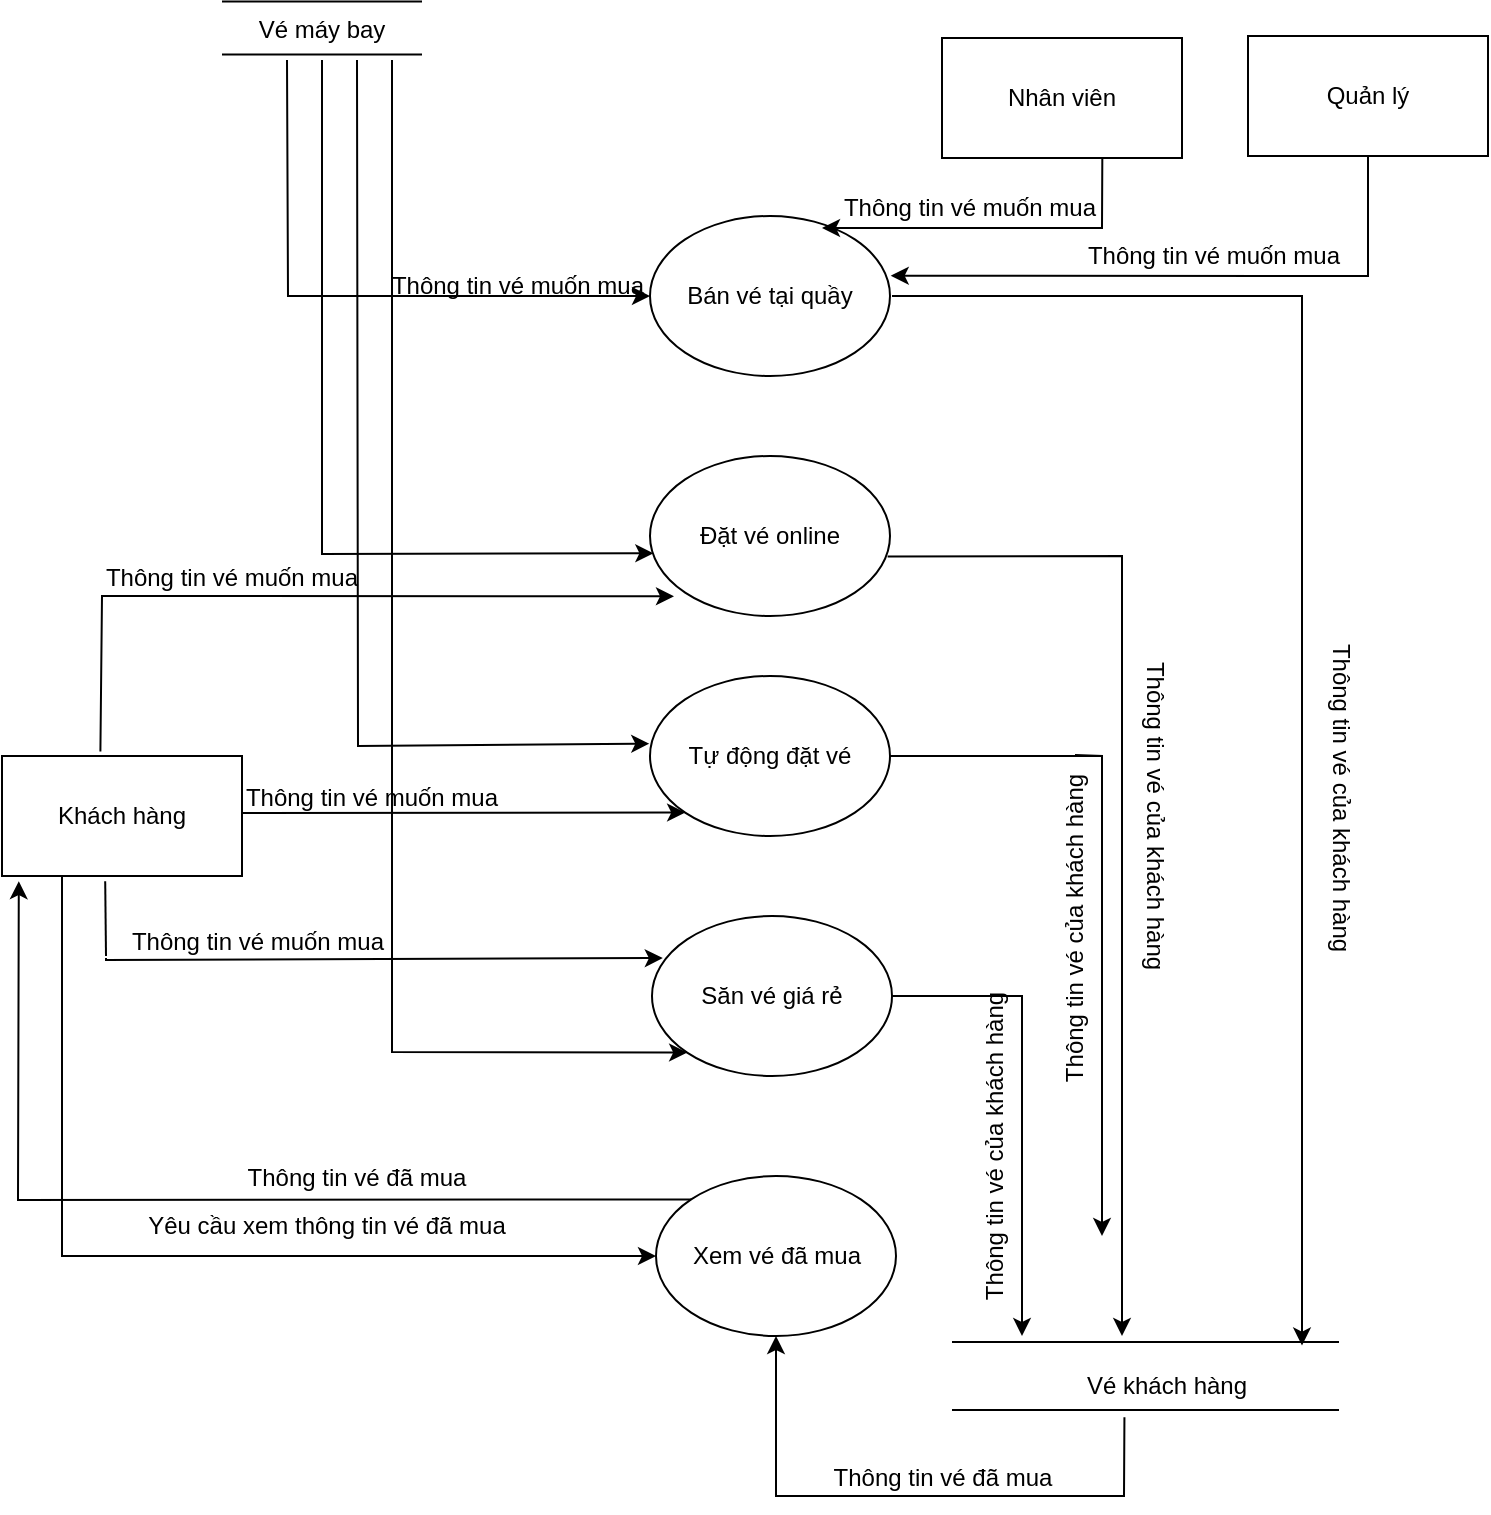 <mxfile version="16.0.3" type="google"><diagram id="QmmEVZ7EeciY1pDeCMHK" name="Page-1"><mxGraphModel dx="1038" dy="579" grid="1" gridSize="10" guides="1" tooltips="1" connect="1" arrows="1" fold="1" page="1" pageScale="1" pageWidth="850" pageHeight="1100" math="0" shadow="0"><root><mxCell id="0"/><mxCell id="1" parent="0"/><mxCell id="H4F2MzuMQCypW6Jyg4ft-1" value="" style="shape=link;html=1;rounded=0;width=26.552;" parent="1" edge="1"><mxGeometry width="100" relative="1" as="geometry"><mxPoint x="150" y="100" as="sourcePoint"/><mxPoint x="250" y="100" as="targetPoint"/><Array as="points"><mxPoint x="190" y="100"/></Array></mxGeometry></mxCell><mxCell id="H4F2MzuMQCypW6Jyg4ft-3" value="Vé máy bay" style="text;html=1;strokeColor=none;fillColor=none;align=center;verticalAlign=middle;whiteSpace=wrap;rounded=0;" parent="1" vertex="1"><mxGeometry x="165" y="86" width="70" height="30" as="geometry"/></mxCell><mxCell id="H4F2MzuMQCypW6Jyg4ft-10" value="" style="ellipse;whiteSpace=wrap;html=1;" parent="1" vertex="1"><mxGeometry x="364" y="194" width="120" height="80" as="geometry"/></mxCell><mxCell id="H4F2MzuMQCypW6Jyg4ft-11" value="" style="ellipse;whiteSpace=wrap;html=1;" parent="1" vertex="1"><mxGeometry x="364" y="314" width="120" height="80" as="geometry"/></mxCell><mxCell id="H4F2MzuMQCypW6Jyg4ft-12" value="Đặt vé online" style="text;html=1;strokeColor=none;fillColor=none;align=center;verticalAlign=middle;whiteSpace=wrap;rounded=0;" parent="1" vertex="1"><mxGeometry x="384" y="339" width="80" height="30" as="geometry"/></mxCell><mxCell id="H4F2MzuMQCypW6Jyg4ft-13" value="Bán vé tại quầy" style="text;html=1;strokeColor=none;fillColor=none;align=center;verticalAlign=middle;whiteSpace=wrap;rounded=0;" parent="1" vertex="1"><mxGeometry x="379" y="219" width="90" height="30" as="geometry"/></mxCell><mxCell id="H4F2MzuMQCypW6Jyg4ft-14" value="" style="ellipse;whiteSpace=wrap;html=1;" parent="1" vertex="1"><mxGeometry x="364" y="424" width="120" height="80" as="geometry"/></mxCell><mxCell id="H4F2MzuMQCypW6Jyg4ft-15" value="" style="ellipse;whiteSpace=wrap;html=1;" parent="1" vertex="1"><mxGeometry x="365" y="544" width="120" height="80" as="geometry"/></mxCell><mxCell id="H4F2MzuMQCypW6Jyg4ft-16" value="Săn vé giá rẻ" style="text;html=1;strokeColor=none;fillColor=none;align=center;verticalAlign=middle;whiteSpace=wrap;rounded=0;" parent="1" vertex="1"><mxGeometry x="385" y="569" width="80" height="30" as="geometry"/></mxCell><mxCell id="H4F2MzuMQCypW6Jyg4ft-17" value="Tự động đặt vé" style="text;html=1;strokeColor=none;fillColor=none;align=center;verticalAlign=middle;whiteSpace=wrap;rounded=0;" parent="1" vertex="1"><mxGeometry x="379" y="449" width="90" height="30" as="geometry"/></mxCell><mxCell id="H4F2MzuMQCypW6Jyg4ft-18" value="" style="rounded=0;whiteSpace=wrap;html=1;" parent="1" vertex="1"><mxGeometry x="40" y="464" width="120" height="60" as="geometry"/></mxCell><mxCell id="H4F2MzuMQCypW6Jyg4ft-19" value="Khách hàng" style="text;html=1;strokeColor=none;fillColor=none;align=center;verticalAlign=middle;whiteSpace=wrap;rounded=0;" parent="1" vertex="1"><mxGeometry x="65" y="479" width="70" height="30" as="geometry"/></mxCell><mxCell id="H4F2MzuMQCypW6Jyg4ft-20" value="" style="endArrow=classic;html=1;rounded=0;exitX=0.25;exitY=1;exitDx=0;exitDy=0;entryX=0;entryY=0.5;entryDx=0;entryDy=0;" parent="1" source="H4F2MzuMQCypW6Jyg4ft-3" target="H4F2MzuMQCypW6Jyg4ft-10" edge="1"><mxGeometry width="50" height="50" relative="1" as="geometry"><mxPoint x="320" y="354" as="sourcePoint"/><mxPoint x="280" y="344" as="targetPoint"/><Array as="points"><mxPoint x="183" y="234"/></Array></mxGeometry></mxCell><mxCell id="H4F2MzuMQCypW6Jyg4ft-21" value="" style="endArrow=classic;html=1;rounded=0;entryX=0.014;entryY=0.608;entryDx=0;entryDy=0;entryPerimeter=0;exitX=0.5;exitY=1;exitDx=0;exitDy=0;" parent="1" source="H4F2MzuMQCypW6Jyg4ft-3" target="H4F2MzuMQCypW6Jyg4ft-11" edge="1"><mxGeometry width="50" height="50" relative="1" as="geometry"><mxPoint x="320" y="354" as="sourcePoint"/><mxPoint x="370" y="304" as="targetPoint"/><Array as="points"><mxPoint x="200" y="241"/><mxPoint x="200" y="363"/></Array></mxGeometry></mxCell><mxCell id="H4F2MzuMQCypW6Jyg4ft-22" value="" style="endArrow=classic;html=1;rounded=0;exitX=0.75;exitY=1;exitDx=0;exitDy=0;entryX=-0.003;entryY=0.423;entryDx=0;entryDy=0;entryPerimeter=0;" parent="1" source="H4F2MzuMQCypW6Jyg4ft-3" target="H4F2MzuMQCypW6Jyg4ft-14" edge="1"><mxGeometry width="50" height="50" relative="1" as="geometry"><mxPoint x="241" y="509" as="sourcePoint"/><mxPoint x="360" y="459" as="targetPoint"/><Array as="points"><mxPoint x="218" y="459"/></Array></mxGeometry></mxCell><mxCell id="H4F2MzuMQCypW6Jyg4ft-23" value="" style="endArrow=classic;html=1;rounded=0;exitX=1;exitY=1;exitDx=0;exitDy=0;entryX=0;entryY=1;entryDx=0;entryDy=0;" parent="1" source="H4F2MzuMQCypW6Jyg4ft-3" target="H4F2MzuMQCypW6Jyg4ft-15" edge="1"><mxGeometry width="50" height="50" relative="1" as="geometry"><mxPoint x="320" y="354" as="sourcePoint"/><mxPoint x="290" y="584.667" as="targetPoint"/><Array as="points"><mxPoint x="235" y="612"/></Array></mxGeometry></mxCell><mxCell id="H4F2MzuMQCypW6Jyg4ft-25" value="" style="rounded=0;whiteSpace=wrap;html=1;" parent="1" vertex="1"><mxGeometry x="510" y="105" width="120" height="60" as="geometry"/></mxCell><mxCell id="H4F2MzuMQCypW6Jyg4ft-26" value="Nhân viên" style="text;html=1;strokeColor=none;fillColor=none;align=center;verticalAlign=middle;whiteSpace=wrap;rounded=0;" parent="1" vertex="1"><mxGeometry x="535" y="120" width="70" height="30" as="geometry"/></mxCell><mxCell id="H4F2MzuMQCypW6Jyg4ft-27" value="" style="rounded=0;whiteSpace=wrap;html=1;" parent="1" vertex="1"><mxGeometry x="663" y="104" width="120" height="60" as="geometry"/></mxCell><mxCell id="H4F2MzuMQCypW6Jyg4ft-28" value="Quản lý" style="text;html=1;strokeColor=none;fillColor=none;align=center;verticalAlign=middle;whiteSpace=wrap;rounded=0;" parent="1" vertex="1"><mxGeometry x="688" y="119" width="70" height="30" as="geometry"/></mxCell><mxCell id="H4F2MzuMQCypW6Jyg4ft-29" value="" style="shape=link;html=1;rounded=0;width=34;entryX=0.9;entryY=0.333;entryDx=0;entryDy=0;entryPerimeter=0;" parent="1" target="H4F2MzuMQCypW6Jyg4ft-31" edge="1"><mxGeometry width="100" relative="1" as="geometry"><mxPoint x="515" y="774" as="sourcePoint"/><mxPoint x="715" y="774" as="targetPoint"/></mxGeometry></mxCell><mxCell id="H4F2MzuMQCypW6Jyg4ft-31" value="Vé khách hàng" style="text;html=1;strokeColor=none;fillColor=none;align=center;verticalAlign=middle;whiteSpace=wrap;rounded=0;" parent="1" vertex="1"><mxGeometry x="515" y="764" width="215" height="30" as="geometry"/></mxCell><mxCell id="H4F2MzuMQCypW6Jyg4ft-32" value="" style="endArrow=classic;html=1;rounded=0;entryX=0.1;entryY=0.877;entryDx=0;entryDy=0;entryPerimeter=0;exitX=0.41;exitY=-0.037;exitDx=0;exitDy=0;exitPerimeter=0;" parent="1" source="H4F2MzuMQCypW6Jyg4ft-18" target="H4F2MzuMQCypW6Jyg4ft-11" edge="1"><mxGeometry width="50" height="50" relative="1" as="geometry"><mxPoint x="90" y="454" as="sourcePoint"/><mxPoint x="340" y="424" as="targetPoint"/><Array as="points"><mxPoint x="90" y="384"/></Array></mxGeometry></mxCell><mxCell id="H4F2MzuMQCypW6Jyg4ft-33" value="" style="endArrow=classic;html=1;rounded=0;exitX=0;exitY=0.75;exitDx=0;exitDy=0;entryX=0;entryY=1;entryDx=0;entryDy=0;" parent="1" source="H4F2MzuMQCypW6Jyg4ft-40" target="H4F2MzuMQCypW6Jyg4ft-14" edge="1"><mxGeometry width="50" height="50" relative="1" as="geometry"><mxPoint x="160" y="473" as="sourcePoint"/><mxPoint x="300" y="468" as="targetPoint"/></mxGeometry></mxCell><mxCell id="H4F2MzuMQCypW6Jyg4ft-34" value="" style="endArrow=classic;html=1;rounded=0;entryX=0.045;entryY=0.263;entryDx=0;entryDy=0;entryPerimeter=0;startArrow=none;" parent="1" target="H4F2MzuMQCypW6Jyg4ft-15" edge="1"><mxGeometry width="50" height="50" relative="1" as="geometry"><mxPoint x="92" y="565" as="sourcePoint"/><mxPoint x="340" y="424" as="targetPoint"/><Array as="points"><mxPoint x="92" y="566"/></Array></mxGeometry></mxCell><mxCell id="H4F2MzuMQCypW6Jyg4ft-35" value="" style="endArrow=classic;html=1;rounded=0;exitX=0.668;exitY=1.007;exitDx=0;exitDy=0;exitPerimeter=0;" parent="1" edge="1" source="H4F2MzuMQCypW6Jyg4ft-25"><mxGeometry width="50" height="50" relative="1" as="geometry"><mxPoint x="510" y="164" as="sourcePoint"/><mxPoint x="450" y="200" as="targetPoint"/><Array as="points"><mxPoint x="590" y="200"/></Array></mxGeometry></mxCell><mxCell id="H4F2MzuMQCypW6Jyg4ft-37" value="" style="endArrow=classic;html=1;rounded=0;entryX=1.003;entryY=0.373;entryDx=0;entryDy=0;entryPerimeter=0;exitX=0.5;exitY=1;exitDx=0;exitDy=0;" parent="1" source="H4F2MzuMQCypW6Jyg4ft-27" target="H4F2MzuMQCypW6Jyg4ft-10" edge="1"><mxGeometry width="50" height="50" relative="1" as="geometry"><mxPoint x="640" y="394" as="sourcePoint"/><mxPoint x="340" y="424" as="targetPoint"/><Array as="points"><mxPoint x="723" y="224"/></Array></mxGeometry></mxCell><mxCell id="H4F2MzuMQCypW6Jyg4ft-39" value="Thông tin vé muốn mua" style="text;html=1;strokeColor=none;fillColor=none;align=center;verticalAlign=middle;whiteSpace=wrap;rounded=0;" parent="1" vertex="1"><mxGeometry x="90" y="360" width="130" height="30" as="geometry"/></mxCell><mxCell id="H4F2MzuMQCypW6Jyg4ft-40" value="Thông tin vé muốn mua" style="text;html=1;strokeColor=none;fillColor=none;align=center;verticalAlign=middle;whiteSpace=wrap;rounded=0;" parent="1" vertex="1"><mxGeometry x="160" y="470" width="130" height="30" as="geometry"/></mxCell><mxCell id="H4F2MzuMQCypW6Jyg4ft-42" value="" style="endArrow=none;html=1;rounded=0;exitX=0.43;exitY=1.043;exitDx=0;exitDy=0;exitPerimeter=0;" parent="1" source="H4F2MzuMQCypW6Jyg4ft-18" edge="1"><mxGeometry width="50" height="50" relative="1" as="geometry"><mxPoint x="91.6" y="526.58" as="sourcePoint"/><mxPoint x="92" y="564" as="targetPoint"/><Array as="points"/></mxGeometry></mxCell><mxCell id="H4F2MzuMQCypW6Jyg4ft-43" value="Thông tin vé muốn mua" style="text;html=1;strokeColor=none;fillColor=none;align=center;verticalAlign=middle;whiteSpace=wrap;rounded=0;" parent="1" vertex="1"><mxGeometry x="103" y="542" width="130" height="30" as="geometry"/></mxCell><mxCell id="H4F2MzuMQCypW6Jyg4ft-45" value="" style="ellipse;whiteSpace=wrap;html=1;" parent="1" vertex="1"><mxGeometry x="367" y="674" width="120" height="80" as="geometry"/></mxCell><mxCell id="H4F2MzuMQCypW6Jyg4ft-46" value="Xem vé đã mua" style="text;html=1;strokeColor=none;fillColor=none;align=center;verticalAlign=middle;whiteSpace=wrap;rounded=0;" parent="1" vertex="1"><mxGeometry x="380" y="699" width="95" height="30" as="geometry"/></mxCell><mxCell id="H4F2MzuMQCypW6Jyg4ft-47" value="" style="endArrow=classic;html=1;rounded=0;entryX=0;entryY=0.5;entryDx=0;entryDy=0;exitX=0.25;exitY=1;exitDx=0;exitDy=0;" parent="1" source="H4F2MzuMQCypW6Jyg4ft-18" target="H4F2MzuMQCypW6Jyg4ft-45" edge="1"><mxGeometry width="50" height="50" relative="1" as="geometry"><mxPoint x="390" y="534" as="sourcePoint"/><mxPoint x="440" y="484" as="targetPoint"/><Array as="points"><mxPoint x="70" y="714"/></Array></mxGeometry></mxCell><mxCell id="H4F2MzuMQCypW6Jyg4ft-48" value="Yêu cầu xem thông tin vé đã mua" style="text;html=1;strokeColor=none;fillColor=none;align=center;verticalAlign=middle;whiteSpace=wrap;rounded=0;" parent="1" vertex="1"><mxGeometry x="105" y="684" width="195" height="30" as="geometry"/></mxCell><mxCell id="H4F2MzuMQCypW6Jyg4ft-49" value="" style="endArrow=classic;html=1;rounded=0;exitX=0.99;exitY=0.628;exitDx=0;exitDy=0;exitPerimeter=0;" parent="1" source="H4F2MzuMQCypW6Jyg4ft-11" edge="1"><mxGeometry width="50" height="50" relative="1" as="geometry"><mxPoint x="390" y="534" as="sourcePoint"/><mxPoint x="600" y="754" as="targetPoint"/><Array as="points"><mxPoint x="600" y="364"/></Array></mxGeometry></mxCell><mxCell id="H4F2MzuMQCypW6Jyg4ft-50" value="" style="endArrow=classic;html=1;rounded=0;exitX=1;exitY=0.5;exitDx=0;exitDy=0;startArrow=none;" parent="1" source="H4F2MzuMQCypW6Jyg4ft-53" edge="1"><mxGeometry width="50" height="50" relative="1" as="geometry"><mxPoint x="390" y="534" as="sourcePoint"/><mxPoint x="590" y="704" as="targetPoint"/><Array as="points"><mxPoint x="590" y="464"/></Array></mxGeometry></mxCell><mxCell id="H4F2MzuMQCypW6Jyg4ft-51" value="" style="endArrow=classic;html=1;rounded=0;exitX=1;exitY=0.5;exitDx=0;exitDy=0;" parent="1" source="H4F2MzuMQCypW6Jyg4ft-15" edge="1"><mxGeometry width="50" height="50" relative="1" as="geometry"><mxPoint x="390" y="534" as="sourcePoint"/><mxPoint x="550" y="754" as="targetPoint"/><Array as="points"><mxPoint x="550" y="584"/></Array></mxGeometry></mxCell><mxCell id="H4F2MzuMQCypW6Jyg4ft-52" value="Thông tin vé của khách hàng" style="text;html=1;strokeColor=none;fillColor=none;align=center;verticalAlign=middle;whiteSpace=wrap;rounded=0;rotation=90;" parent="1" vertex="1"><mxGeometry x="530" y="479" width="173" height="30" as="geometry"/></mxCell><mxCell id="H4F2MzuMQCypW6Jyg4ft-53" value="Thông tin vé của khách hàng" style="text;html=1;strokeColor=none;fillColor=none;align=center;verticalAlign=middle;whiteSpace=wrap;rounded=0;rotation=-90;" parent="1" vertex="1"><mxGeometry x="490" y="535" width="173" height="30" as="geometry"/></mxCell><mxCell id="H4F2MzuMQCypW6Jyg4ft-55" value="" style="endArrow=none;html=1;rounded=0;exitX=1;exitY=0.5;exitDx=0;exitDy=0;" parent="1" source="H4F2MzuMQCypW6Jyg4ft-14" edge="1"><mxGeometry width="50" height="50" relative="1" as="geometry"><mxPoint x="484" y="464" as="sourcePoint"/><mxPoint x="590" y="464" as="targetPoint"/><Array as="points"/></mxGeometry></mxCell><mxCell id="H4F2MzuMQCypW6Jyg4ft-56" value="Thông tin vé của khách hàng" style="text;html=1;strokeColor=none;fillColor=none;align=center;verticalAlign=middle;whiteSpace=wrap;rounded=0;rotation=-90;" parent="1" vertex="1"><mxGeometry x="450" y="644" width="173" height="30" as="geometry"/></mxCell><mxCell id="H4F2MzuMQCypW6Jyg4ft-58" value="" style="endArrow=classic;html=1;rounded=0;" parent="1" edge="1"><mxGeometry width="50" height="50" relative="1" as="geometry"><mxPoint x="485" y="234" as="sourcePoint"/><mxPoint x="690" y="758.8" as="targetPoint"/><Array as="points"><mxPoint x="690" y="234"/></Array></mxGeometry></mxCell><mxCell id="H4F2MzuMQCypW6Jyg4ft-60" value="Thông tin vé của khách hàng" style="text;html=1;strokeColor=none;fillColor=none;align=center;verticalAlign=middle;whiteSpace=wrap;rounded=0;rotation=90;" parent="1" vertex="1"><mxGeometry x="623" y="470" width="173" height="30" as="geometry"/></mxCell><mxCell id="H4F2MzuMQCypW6Jyg4ft-61" value="Thông tin vé muốn mua" style="text;html=1;strokeColor=none;fillColor=none;align=center;verticalAlign=middle;whiteSpace=wrap;rounded=0;" parent="1" vertex="1"><mxGeometry x="233" y="214" width="130" height="30" as="geometry"/></mxCell><mxCell id="H4F2MzuMQCypW6Jyg4ft-62" value="" style="endArrow=classic;html=1;rounded=0;entryX=0.5;entryY=1;entryDx=0;entryDy=0;exitX=0.401;exitY=1.02;exitDx=0;exitDy=0;exitPerimeter=0;" parent="1" source="H4F2MzuMQCypW6Jyg4ft-31" target="H4F2MzuMQCypW6Jyg4ft-45" edge="1"><mxGeometry width="50" height="50" relative="1" as="geometry"><mxPoint x="390" y="634" as="sourcePoint"/><mxPoint x="440" y="584" as="targetPoint"/><Array as="points"><mxPoint x="601" y="834"/><mxPoint x="427" y="834"/></Array></mxGeometry></mxCell><mxCell id="H4F2MzuMQCypW6Jyg4ft-63" value="" style="endArrow=classic;html=1;rounded=0;exitX=0;exitY=0;exitDx=0;exitDy=0;entryX=0.07;entryY=1.043;entryDx=0;entryDy=0;entryPerimeter=0;" parent="1" source="H4F2MzuMQCypW6Jyg4ft-45" target="H4F2MzuMQCypW6Jyg4ft-18" edge="1"><mxGeometry width="50" height="50" relative="1" as="geometry"><mxPoint x="390" y="634" as="sourcePoint"/><mxPoint x="440" y="584" as="targetPoint"/><Array as="points"><mxPoint x="48" y="686"/></Array></mxGeometry></mxCell><mxCell id="H4F2MzuMQCypW6Jyg4ft-64" value="Thông tin vé đã mua" style="text;html=1;strokeColor=none;fillColor=none;align=center;verticalAlign=middle;whiteSpace=wrap;rounded=0;" parent="1" vertex="1"><mxGeometry x="412.5" y="810" width="195" height="30" as="geometry"/></mxCell><mxCell id="H4F2MzuMQCypW6Jyg4ft-65" value="Thông tin vé đã mua" style="text;html=1;strokeColor=none;fillColor=none;align=center;verticalAlign=middle;whiteSpace=wrap;rounded=0;" parent="1" vertex="1"><mxGeometry x="120" y="660" width="195" height="30" as="geometry"/></mxCell><mxCell id="mO3gMu-_sxhkhGLNGRo3-1" value="Thông tin vé muốn mua" style="text;html=1;strokeColor=none;fillColor=none;align=center;verticalAlign=middle;whiteSpace=wrap;rounded=0;" vertex="1" parent="1"><mxGeometry x="580.5" y="199" width="130" height="30" as="geometry"/></mxCell><mxCell id="mO3gMu-_sxhkhGLNGRo3-6" value="Thông tin vé muốn mua" style="text;html=1;strokeColor=none;fillColor=none;align=center;verticalAlign=middle;whiteSpace=wrap;rounded=0;" vertex="1" parent="1"><mxGeometry x="458.5" y="175" width="130" height="30" as="geometry"/></mxCell></root></mxGraphModel></diagram></mxfile>